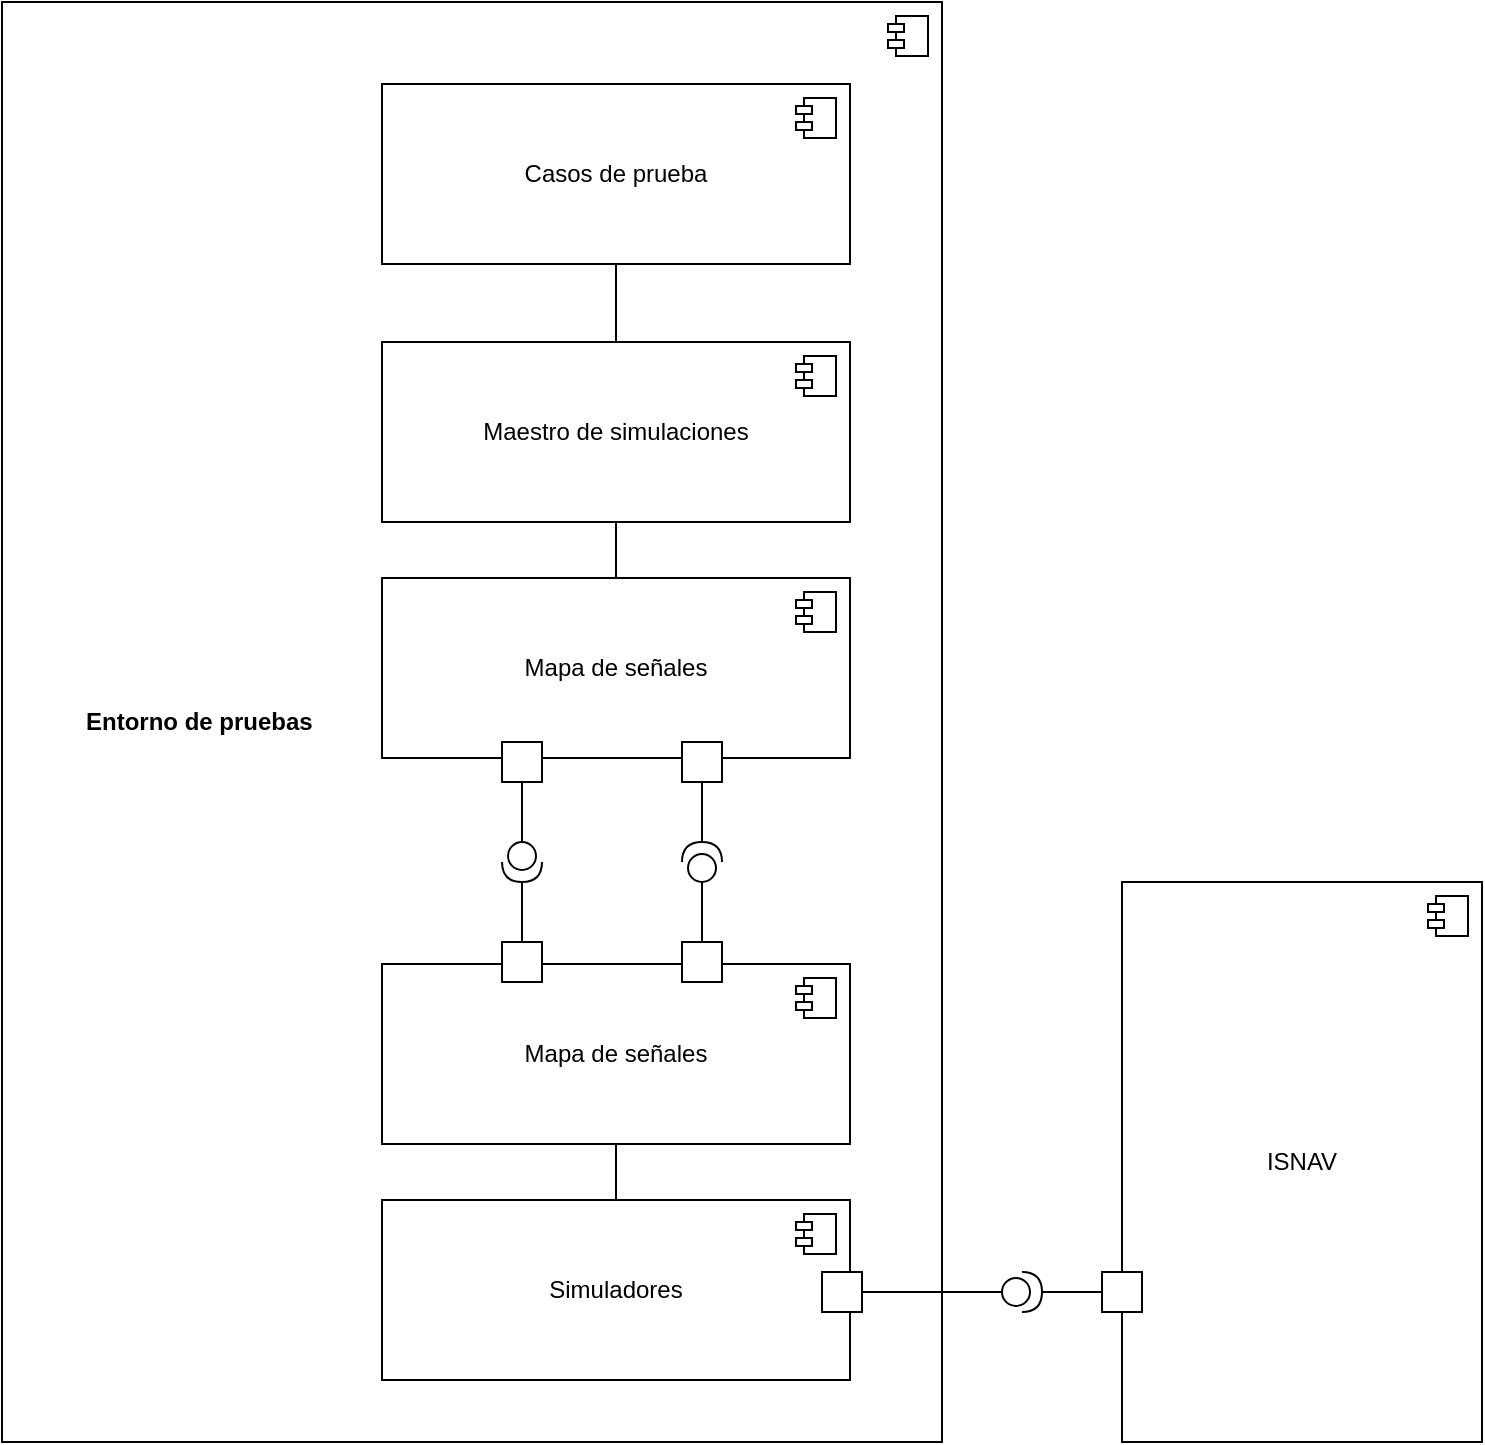 <mxfile version="24.6.4" type="device">
  <diagram name="Página-1" id="XjJRhDURnoNUuG4hudMk">
    <mxGraphModel dx="1741" dy="996" grid="1" gridSize="10" guides="1" tooltips="1" connect="1" arrows="1" fold="1" page="1" pageScale="1" pageWidth="827" pageHeight="1169" math="0" shadow="0">
      <root>
        <mxCell id="0" />
        <mxCell id="1" parent="0" />
        <mxCell id="iYdMo4s5gZDRqfwlkQo8-14" value="&lt;h4 style=&quot;margin: 0 0 0 40px; border: none; padding: 0px;&quot;&gt;Entorno de pruebas&lt;/h4&gt;" style="html=1;dropTarget=0;whiteSpace=wrap;align=left;" vertex="1" parent="1">
          <mxGeometry x="80" width="470" height="720" as="geometry" />
        </mxCell>
        <mxCell id="iYdMo4s5gZDRqfwlkQo8-15" value="" style="shape=module;jettyWidth=8;jettyHeight=4;" vertex="1" parent="iYdMo4s5gZDRqfwlkQo8-14">
          <mxGeometry x="1" width="20" height="20" relative="1" as="geometry">
            <mxPoint x="-27" y="7" as="offset" />
          </mxGeometry>
        </mxCell>
        <mxCell id="iYdMo4s5gZDRqfwlkQo8-36" style="edgeStyle=orthogonalEdgeStyle;rounded=0;orthogonalLoop=1;jettySize=auto;html=1;exitX=0.5;exitY=1;exitDx=0;exitDy=0;entryX=0.5;entryY=0;entryDx=0;entryDy=0;endArrow=none;endFill=0;" edge="1" parent="1" source="iYdMo4s5gZDRqfwlkQo8-1" target="iYdMo4s5gZDRqfwlkQo8-3">
          <mxGeometry relative="1" as="geometry" />
        </mxCell>
        <mxCell id="iYdMo4s5gZDRqfwlkQo8-1" value="Casos de prueba" style="html=1;dropTarget=0;whiteSpace=wrap;" vertex="1" parent="1">
          <mxGeometry x="270" y="41" width="234" height="90" as="geometry" />
        </mxCell>
        <mxCell id="iYdMo4s5gZDRqfwlkQo8-2" value="" style="shape=module;jettyWidth=8;jettyHeight=4;" vertex="1" parent="iYdMo4s5gZDRqfwlkQo8-1">
          <mxGeometry x="1" width="20" height="20" relative="1" as="geometry">
            <mxPoint x="-27" y="7" as="offset" />
          </mxGeometry>
        </mxCell>
        <mxCell id="iYdMo4s5gZDRqfwlkQo8-17" style="edgeStyle=orthogonalEdgeStyle;rounded=0;orthogonalLoop=1;jettySize=auto;html=1;curved=0;endArrow=none;endFill=0;" edge="1" parent="1" source="iYdMo4s5gZDRqfwlkQo8-3" target="iYdMo4s5gZDRqfwlkQo8-8">
          <mxGeometry relative="1" as="geometry" />
        </mxCell>
        <mxCell id="iYdMo4s5gZDRqfwlkQo8-3" value="Maestro de simulaciones" style="html=1;dropTarget=0;whiteSpace=wrap;" vertex="1" parent="1">
          <mxGeometry x="270" y="170" width="234" height="90" as="geometry" />
        </mxCell>
        <mxCell id="iYdMo4s5gZDRqfwlkQo8-4" value="" style="shape=module;jettyWidth=8;jettyHeight=4;" vertex="1" parent="iYdMo4s5gZDRqfwlkQo8-3">
          <mxGeometry x="1" width="20" height="20" relative="1" as="geometry">
            <mxPoint x="-27" y="7" as="offset" />
          </mxGeometry>
        </mxCell>
        <mxCell id="iYdMo4s5gZDRqfwlkQo8-8" value="Mapa de señales" style="html=1;dropTarget=0;whiteSpace=wrap;" vertex="1" parent="1">
          <mxGeometry x="270" y="288" width="234" height="90" as="geometry" />
        </mxCell>
        <mxCell id="iYdMo4s5gZDRqfwlkQo8-9" value="" style="shape=module;jettyWidth=8;jettyHeight=4;" vertex="1" parent="iYdMo4s5gZDRqfwlkQo8-8">
          <mxGeometry x="1" width="20" height="20" relative="1" as="geometry">
            <mxPoint x="-27" y="7" as="offset" />
          </mxGeometry>
        </mxCell>
        <mxCell id="iYdMo4s5gZDRqfwlkQo8-10" value="Simuladores" style="html=1;dropTarget=0;whiteSpace=wrap;" vertex="1" parent="1">
          <mxGeometry x="270" y="599" width="234" height="90" as="geometry" />
        </mxCell>
        <mxCell id="iYdMo4s5gZDRqfwlkQo8-11" value="" style="shape=module;jettyWidth=8;jettyHeight=4;" vertex="1" parent="iYdMo4s5gZDRqfwlkQo8-10">
          <mxGeometry x="1" width="20" height="20" relative="1" as="geometry">
            <mxPoint x="-27" y="7" as="offset" />
          </mxGeometry>
        </mxCell>
        <mxCell id="iYdMo4s5gZDRqfwlkQo8-25" style="edgeStyle=orthogonalEdgeStyle;rounded=0;orthogonalLoop=1;jettySize=auto;html=1;endArrow=none;endFill=0;" edge="1" parent="1" source="iYdMo4s5gZDRqfwlkQo8-12" target="iYdMo4s5gZDRqfwlkQo8-10">
          <mxGeometry relative="1" as="geometry" />
        </mxCell>
        <mxCell id="iYdMo4s5gZDRqfwlkQo8-12" value="Mapa de señales" style="html=1;dropTarget=0;whiteSpace=wrap;" vertex="1" parent="1">
          <mxGeometry x="270" y="481" width="234" height="90" as="geometry" />
        </mxCell>
        <mxCell id="iYdMo4s5gZDRqfwlkQo8-13" value="" style="shape=module;jettyWidth=8;jettyHeight=4;" vertex="1" parent="iYdMo4s5gZDRqfwlkQo8-12">
          <mxGeometry x="1" width="20" height="20" relative="1" as="geometry">
            <mxPoint x="-27" y="7" as="offset" />
          </mxGeometry>
        </mxCell>
        <mxCell id="iYdMo4s5gZDRqfwlkQo8-28" value="" style="ellipse;whiteSpace=wrap;html=1;align=center;aspect=fixed;fillColor=none;strokeColor=none;resizable=0;perimeter=centerPerimeter;rotatable=0;allowArrows=0;points=[];outlineConnect=1;" vertex="1" parent="1">
          <mxGeometry x="285" y="188" width="10" height="10" as="geometry" />
        </mxCell>
        <mxCell id="iYdMo4s5gZDRqfwlkQo8-31" value="ISNAV" style="html=1;dropTarget=0;whiteSpace=wrap;" vertex="1" parent="1">
          <mxGeometry x="640" y="440" width="180" height="280" as="geometry" />
        </mxCell>
        <mxCell id="iYdMo4s5gZDRqfwlkQo8-32" value="" style="shape=module;jettyWidth=8;jettyHeight=4;" vertex="1" parent="iYdMo4s5gZDRqfwlkQo8-31">
          <mxGeometry x="1" width="20" height="20" relative="1" as="geometry">
            <mxPoint x="-27" y="7" as="offset" />
          </mxGeometry>
        </mxCell>
        <mxCell id="iYdMo4s5gZDRqfwlkQo8-53" style="edgeStyle=orthogonalEdgeStyle;rounded=0;orthogonalLoop=1;jettySize=auto;html=1;entryX=0;entryY=0.5;entryDx=0;entryDy=0;endArrow=none;endFill=0;" edge="1" parent="1" source="iYdMo4s5gZDRqfwlkQo8-33" target="iYdMo4s5gZDRqfwlkQo8-50">
          <mxGeometry relative="1" as="geometry" />
        </mxCell>
        <mxCell id="iYdMo4s5gZDRqfwlkQo8-33" value="" style="shape=providedRequiredInterface;html=1;verticalLabelPosition=bottom;sketch=0;" vertex="1" parent="1">
          <mxGeometry x="580" y="635" width="20" height="20" as="geometry" />
        </mxCell>
        <mxCell id="iYdMo4s5gZDRqfwlkQo8-58" style="edgeStyle=orthogonalEdgeStyle;rounded=0;orthogonalLoop=1;jettySize=auto;html=1;endArrow=none;endFill=0;" edge="1" parent="1" source="iYdMo4s5gZDRqfwlkQo8-37" target="iYdMo4s5gZDRqfwlkQo8-39">
          <mxGeometry relative="1" as="geometry" />
        </mxCell>
        <mxCell id="iYdMo4s5gZDRqfwlkQo8-37" value="" style="shape=providedRequiredInterface;html=1;verticalLabelPosition=bottom;sketch=0;rotation=90;" vertex="1" parent="1">
          <mxGeometry x="330" y="420" width="20" height="20" as="geometry" />
        </mxCell>
        <mxCell id="iYdMo4s5gZDRqfwlkQo8-38" value="" style="rounded=0;whiteSpace=wrap;html=1;" vertex="1" parent="1">
          <mxGeometry x="490" y="635" width="20" height="20" as="geometry" />
        </mxCell>
        <mxCell id="iYdMo4s5gZDRqfwlkQo8-39" value="" style="rounded=0;whiteSpace=wrap;html=1;" vertex="1" parent="1">
          <mxGeometry x="330" y="470" width="20" height="20" as="geometry" />
        </mxCell>
        <mxCell id="iYdMo4s5gZDRqfwlkQo8-40" value="" style="rounded=0;whiteSpace=wrap;html=1;" vertex="1" parent="1">
          <mxGeometry x="330" y="370" width="20" height="20" as="geometry" />
        </mxCell>
        <mxCell id="iYdMo4s5gZDRqfwlkQo8-46" value="" style="shape=providedRequiredInterface;html=1;verticalLabelPosition=bottom;sketch=0;rotation=-90;" vertex="1" parent="1">
          <mxGeometry x="420" y="420" width="20" height="20" as="geometry" />
        </mxCell>
        <mxCell id="iYdMo4s5gZDRqfwlkQo8-60" style="edgeStyle=orthogonalEdgeStyle;rounded=0;orthogonalLoop=1;jettySize=auto;html=1;endArrow=none;endFill=0;" edge="1" parent="1" source="iYdMo4s5gZDRqfwlkQo8-47" target="iYdMo4s5gZDRqfwlkQo8-46">
          <mxGeometry relative="1" as="geometry" />
        </mxCell>
        <mxCell id="iYdMo4s5gZDRqfwlkQo8-47" value="" style="rounded=0;whiteSpace=wrap;html=1;" vertex="1" parent="1">
          <mxGeometry x="420" y="470" width="20" height="20" as="geometry" />
        </mxCell>
        <mxCell id="iYdMo4s5gZDRqfwlkQo8-48" value="" style="rounded=0;whiteSpace=wrap;html=1;" vertex="1" parent="1">
          <mxGeometry x="420" y="370" width="20" height="20" as="geometry" />
        </mxCell>
        <mxCell id="iYdMo4s5gZDRqfwlkQo8-50" value="" style="rounded=0;whiteSpace=wrap;html=1;" vertex="1" parent="1">
          <mxGeometry x="630" y="635" width="20" height="20" as="geometry" />
        </mxCell>
        <mxCell id="iYdMo4s5gZDRqfwlkQo8-52" style="edgeStyle=orthogonalEdgeStyle;rounded=0;orthogonalLoop=1;jettySize=auto;html=1;entryX=0;entryY=0.5;entryDx=0;entryDy=0;entryPerimeter=0;endArrow=none;endFill=0;" edge="1" parent="1" source="iYdMo4s5gZDRqfwlkQo8-38" target="iYdMo4s5gZDRqfwlkQo8-33">
          <mxGeometry relative="1" as="geometry" />
        </mxCell>
        <mxCell id="iYdMo4s5gZDRqfwlkQo8-57" style="edgeStyle=orthogonalEdgeStyle;rounded=0;orthogonalLoop=1;jettySize=auto;html=1;entryX=0;entryY=0.5;entryDx=0;entryDy=0;entryPerimeter=0;endArrow=none;endFill=0;" edge="1" parent="1" source="iYdMo4s5gZDRqfwlkQo8-40" target="iYdMo4s5gZDRqfwlkQo8-37">
          <mxGeometry relative="1" as="geometry" />
        </mxCell>
        <mxCell id="iYdMo4s5gZDRqfwlkQo8-59" style="edgeStyle=orthogonalEdgeStyle;rounded=0;orthogonalLoop=1;jettySize=auto;html=1;entryX=1;entryY=0.5;entryDx=0;entryDy=0;entryPerimeter=0;endArrow=none;endFill=0;" edge="1" parent="1" source="iYdMo4s5gZDRqfwlkQo8-48" target="iYdMo4s5gZDRqfwlkQo8-46">
          <mxGeometry relative="1" as="geometry" />
        </mxCell>
      </root>
    </mxGraphModel>
  </diagram>
</mxfile>
